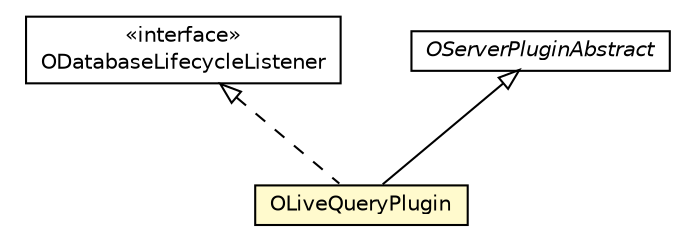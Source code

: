 #!/usr/local/bin/dot
#
# Class diagram 
# Generated by UMLGraph version R5_6-24-gf6e263 (http://www.umlgraph.org/)
#

digraph G {
	edge [fontname="Helvetica",fontsize=10,labelfontname="Helvetica",labelfontsize=10];
	node [fontname="Helvetica",fontsize=10,shape=plaintext];
	nodesep=0.25;
	ranksep=0.5;
	// com.orientechnologies.orient.core.db.ODatabaseLifecycleListener
	c2298616 [label=<<table title="com.orientechnologies.orient.core.db.ODatabaseLifecycleListener" border="0" cellborder="1" cellspacing="0" cellpadding="2" port="p" href="../../../core/db/ODatabaseLifecycleListener.html">
		<tr><td><table border="0" cellspacing="0" cellpadding="1">
<tr><td align="center" balign="center"> &#171;interface&#187; </td></tr>
<tr><td align="center" balign="center"> ODatabaseLifecycleListener </td></tr>
		</table></td></tr>
		</table>>, URL="../../../core/db/ODatabaseLifecycleListener.html", fontname="Helvetica", fontcolor="black", fontsize=10.0];
	// com.orientechnologies.orient.server.plugin.OServerPluginAbstract
	c2299980 [label=<<table title="com.orientechnologies.orient.server.plugin.OServerPluginAbstract" border="0" cellborder="1" cellspacing="0" cellpadding="2" port="p" href="../OServerPluginAbstract.html">
		<tr><td><table border="0" cellspacing="0" cellpadding="1">
<tr><td align="center" balign="center"><font face="Helvetica-Oblique"> OServerPluginAbstract </font></td></tr>
		</table></td></tr>
		</table>>, URL="../OServerPluginAbstract.html", fontname="Helvetica", fontcolor="black", fontsize=10.0];
	// com.orientechnologies.orient.server.plugin.livequery.OLiveQueryPlugin
	c2299982 [label=<<table title="com.orientechnologies.orient.server.plugin.livequery.OLiveQueryPlugin" border="0" cellborder="1" cellspacing="0" cellpadding="2" port="p" bgcolor="lemonChiffon" href="./OLiveQueryPlugin.html">
		<tr><td><table border="0" cellspacing="0" cellpadding="1">
<tr><td align="center" balign="center"> OLiveQueryPlugin </td></tr>
		</table></td></tr>
		</table>>, URL="./OLiveQueryPlugin.html", fontname="Helvetica", fontcolor="black", fontsize=10.0];
	//com.orientechnologies.orient.server.plugin.livequery.OLiveQueryPlugin extends com.orientechnologies.orient.server.plugin.OServerPluginAbstract
	c2299980:p -> c2299982:p [dir=back,arrowtail=empty];
	//com.orientechnologies.orient.server.plugin.livequery.OLiveQueryPlugin implements com.orientechnologies.orient.core.db.ODatabaseLifecycleListener
	c2298616:p -> c2299982:p [dir=back,arrowtail=empty,style=dashed];
}


